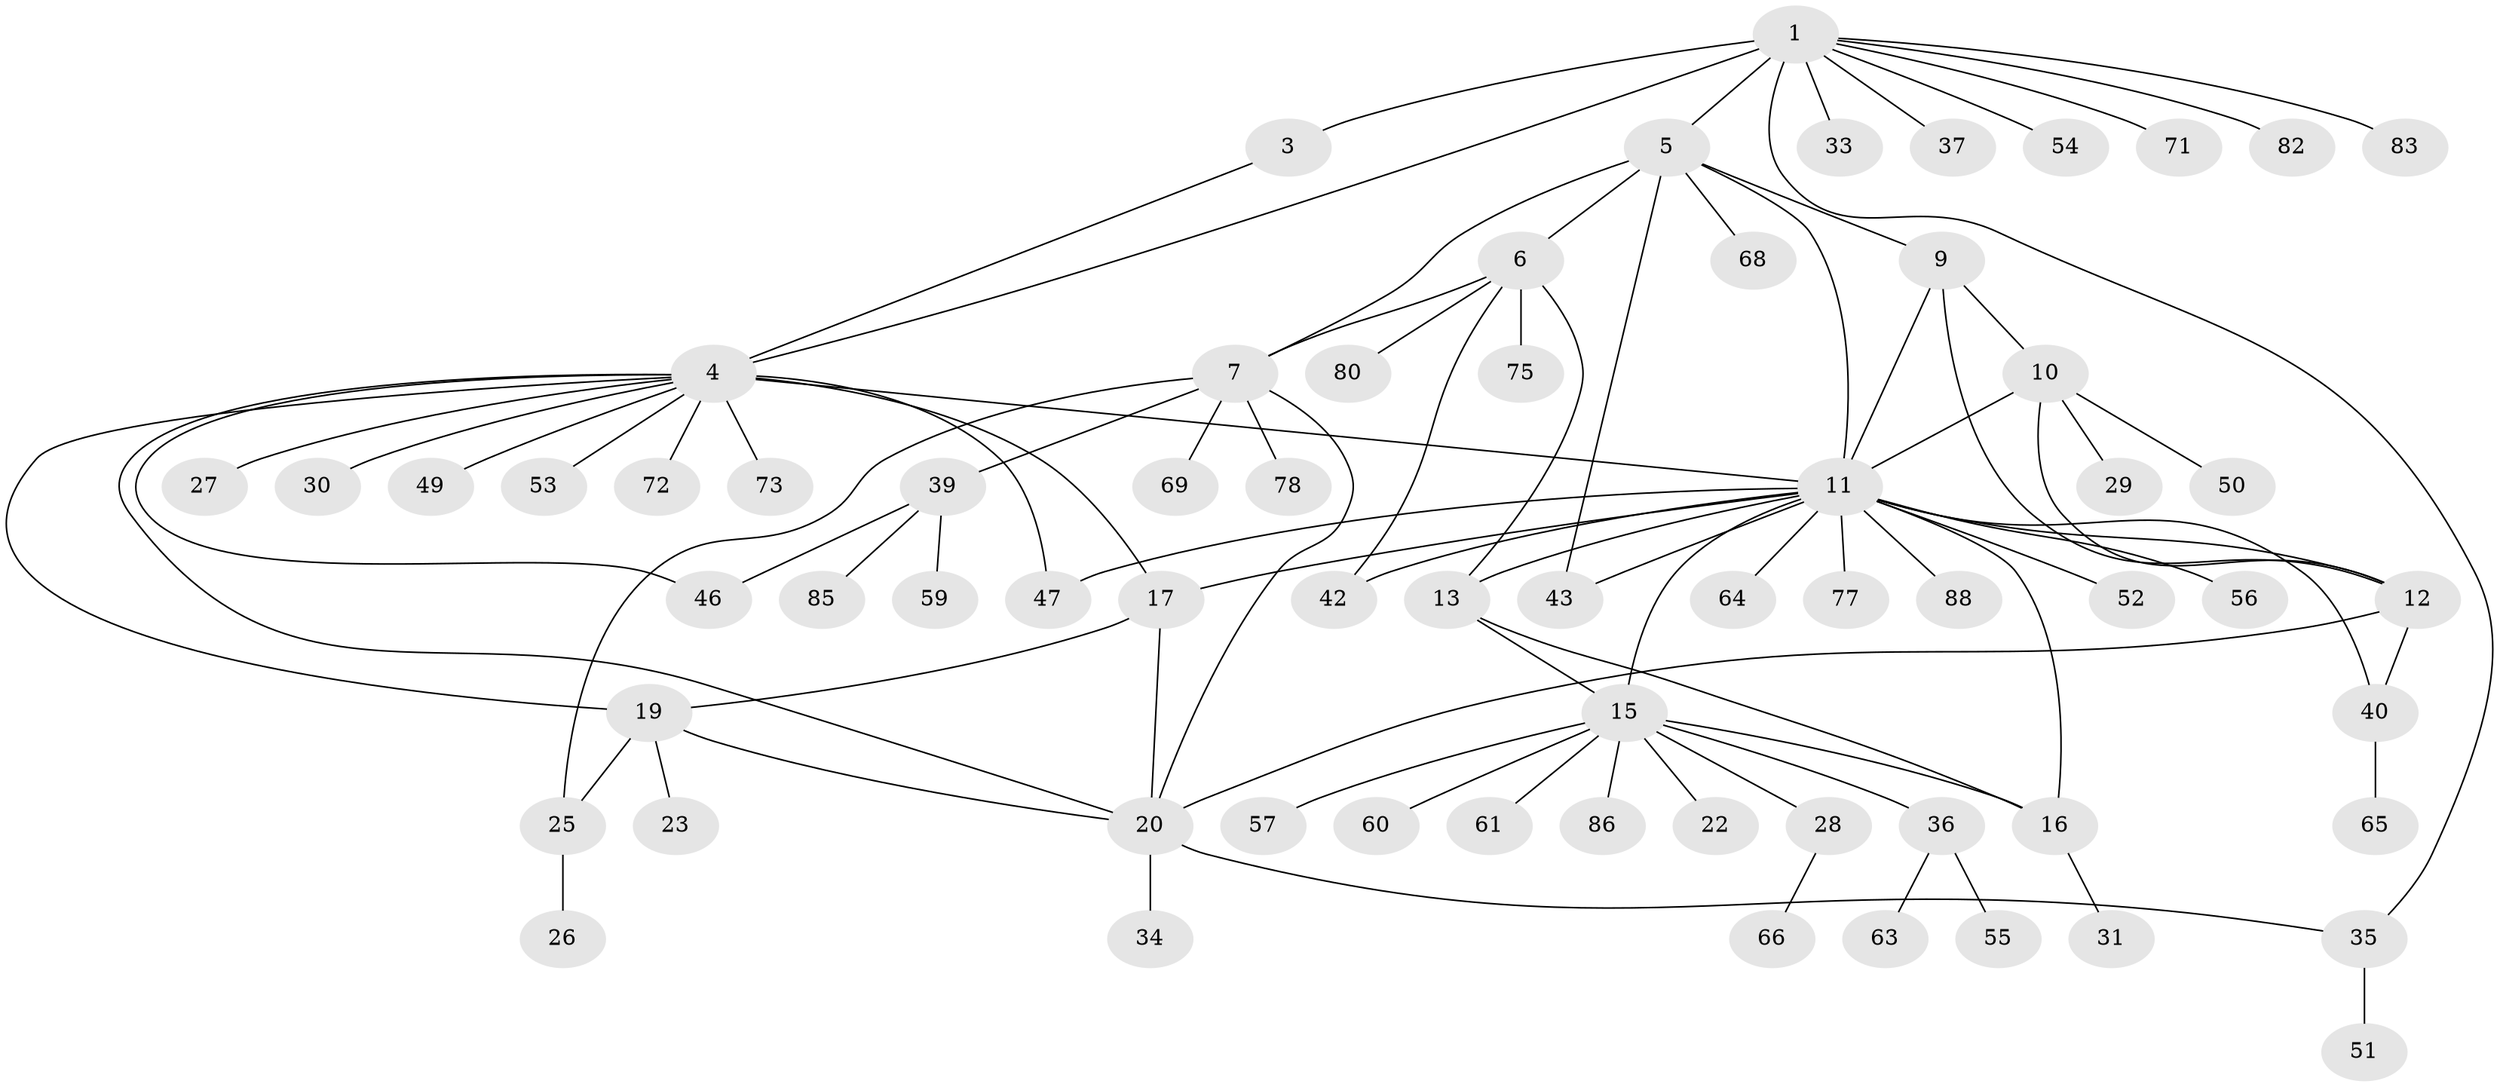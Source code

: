 // original degree distribution, {10: 0.011235955056179775, 4: 0.0449438202247191, 11: 0.02247191011235955, 8: 0.011235955056179775, 6: 0.0449438202247191, 9: 0.02247191011235955, 5: 0.0449438202247191, 14: 0.011235955056179775, 7: 0.02247191011235955, 1: 0.550561797752809, 2: 0.15730337078651685, 3: 0.056179775280898875}
// Generated by graph-tools (version 1.1) at 2025/42/03/06/25 10:42:07]
// undirected, 66 vertices, 89 edges
graph export_dot {
graph [start="1"]
  node [color=gray90,style=filled];
  1 [super="+2"];
  3 [super="+21"];
  4 [super="+18"];
  5 [super="+70"];
  6 [super="+8"];
  7 [super="+41"];
  9 [super="+76"];
  10 [super="+32"];
  11 [super="+14"];
  12 [super="+62"];
  13;
  15 [super="+45"];
  16 [super="+38"];
  17;
  19 [super="+67"];
  20 [super="+24"];
  22;
  23;
  25 [super="+44"];
  26 [super="+74"];
  27;
  28;
  29;
  30;
  31;
  33;
  34;
  35;
  36 [super="+48"];
  37;
  39 [super="+87"];
  40 [super="+89"];
  42;
  43 [super="+81"];
  46;
  47;
  49;
  50 [super="+58"];
  51;
  52;
  53 [super="+79"];
  54;
  55;
  56;
  57;
  59;
  60;
  61;
  63;
  64;
  65;
  66;
  68;
  69;
  71;
  72 [super="+84"];
  73;
  75;
  77;
  78;
  80;
  82;
  83;
  85;
  86;
  88;
  1 -- 3 [weight=2];
  1 -- 4 [weight=2];
  1 -- 33;
  1 -- 35;
  1 -- 37;
  1 -- 54;
  1 -- 71;
  1 -- 82;
  1 -- 83;
  1 -- 5;
  3 -- 4;
  4 -- 11 [weight=2];
  4 -- 27;
  4 -- 30;
  4 -- 46;
  4 -- 49;
  4 -- 73;
  4 -- 17;
  4 -- 19;
  4 -- 20;
  4 -- 53;
  4 -- 72;
  4 -- 47;
  5 -- 6 [weight=2];
  5 -- 7;
  5 -- 11;
  5 -- 43;
  5 -- 68;
  5 -- 9;
  6 -- 7 [weight=2];
  6 -- 42;
  6 -- 75;
  6 -- 80;
  6 -- 13;
  7 -- 20;
  7 -- 39;
  7 -- 69;
  7 -- 78;
  7 -- 25;
  9 -- 10;
  9 -- 11;
  9 -- 12;
  10 -- 11;
  10 -- 12;
  10 -- 29;
  10 -- 50;
  11 -- 12;
  11 -- 17 [weight=2];
  11 -- 43;
  11 -- 47;
  11 -- 52;
  11 -- 56;
  11 -- 64;
  11 -- 77 [weight=2];
  11 -- 88;
  11 -- 42;
  11 -- 13;
  11 -- 15;
  11 -- 16;
  11 -- 40;
  12 -- 40;
  12 -- 20;
  13 -- 15;
  13 -- 16;
  15 -- 16;
  15 -- 22;
  15 -- 28;
  15 -- 36;
  15 -- 57;
  15 -- 60;
  15 -- 61;
  15 -- 86;
  16 -- 31;
  17 -- 19;
  17 -- 20;
  19 -- 20;
  19 -- 23;
  19 -- 25;
  20 -- 34;
  20 -- 35;
  25 -- 26;
  28 -- 66;
  35 -- 51;
  36 -- 63;
  36 -- 55;
  39 -- 46;
  39 -- 59;
  39 -- 85;
  40 -- 65;
}
